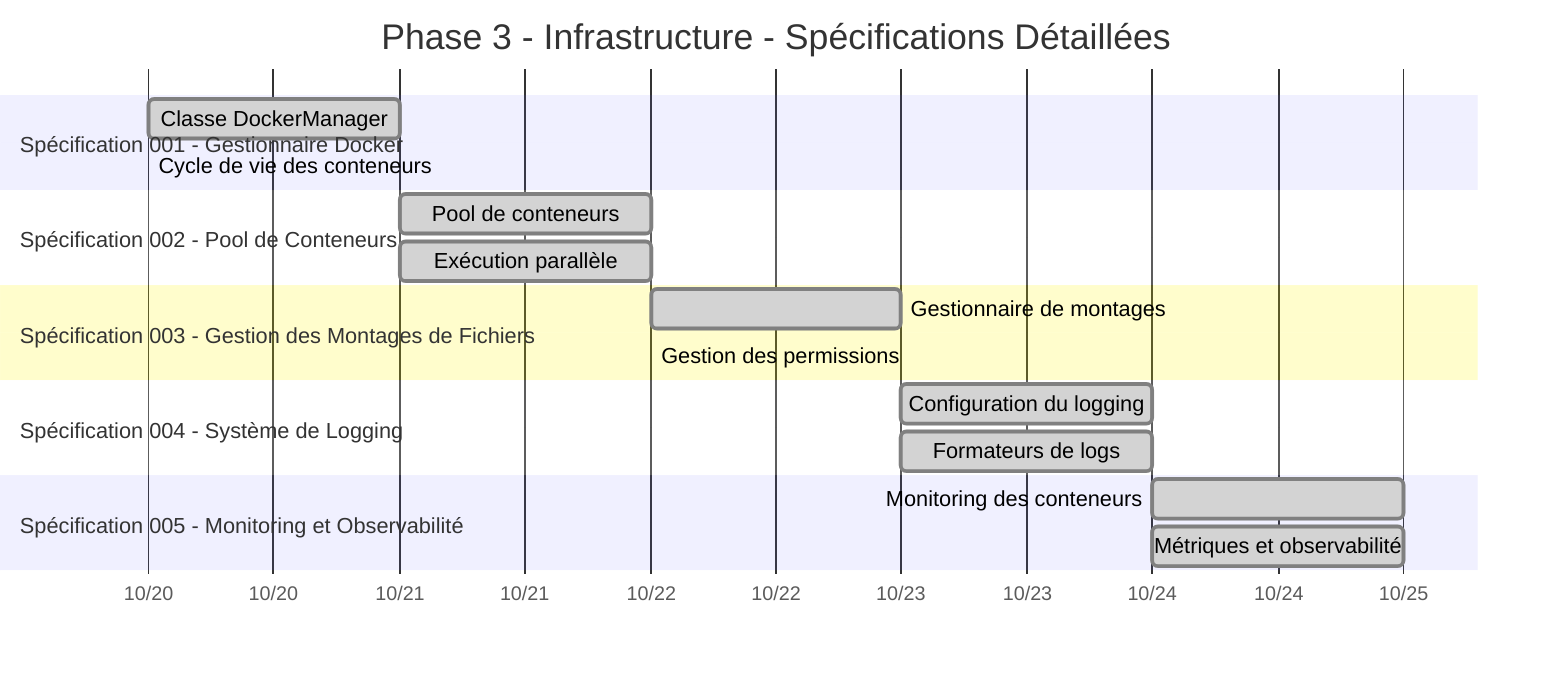 gantt
    title Phase 3 - Infrastructure - Spécifications Détaillées
    dateFormat  YYYY-MM-DD
    axisFormat  %m/%d

    section Spécification 001 - Gestionnaire Docker
    Classe DockerManager                      :done, s001-1, 2025-10-20, 0.6d
    Cycle de vie des conteneurs               :done, s001-2, 2025-10-20, 0.4d

    section Spécification 002 - Pool de Conteneurs
    Pool de conteneurs                        :done, s002-1, 2025-10-21, 0.5d
    Exécution parallèle                       :done, s002-2, 2025-10-21, 0.5d

    section Spécification 003 - Gestion des Montages de Fichiers
    Gestionnaire de montages                  :done, s003-1, 2025-10-22, 0.6d
    Gestion des permissions                   :done, s003-2, 2025-10-22, 0.4d

    section Spécification 004 - Système de Logging
    Configuration du logging                  :done, s004-1, 2025-10-23, 0.5d
    Formateurs de logs                        :done, s004-2, 2025-10-23, 0.5d

    section Spécification 005 - Monitoring et Observabilité
    Monitoring des conteneurs                 :done, s005-1, 2025-10-24, 0.5d
    Métriques et observabilité                :done, s005-2, 2025-10-24, 0.5d